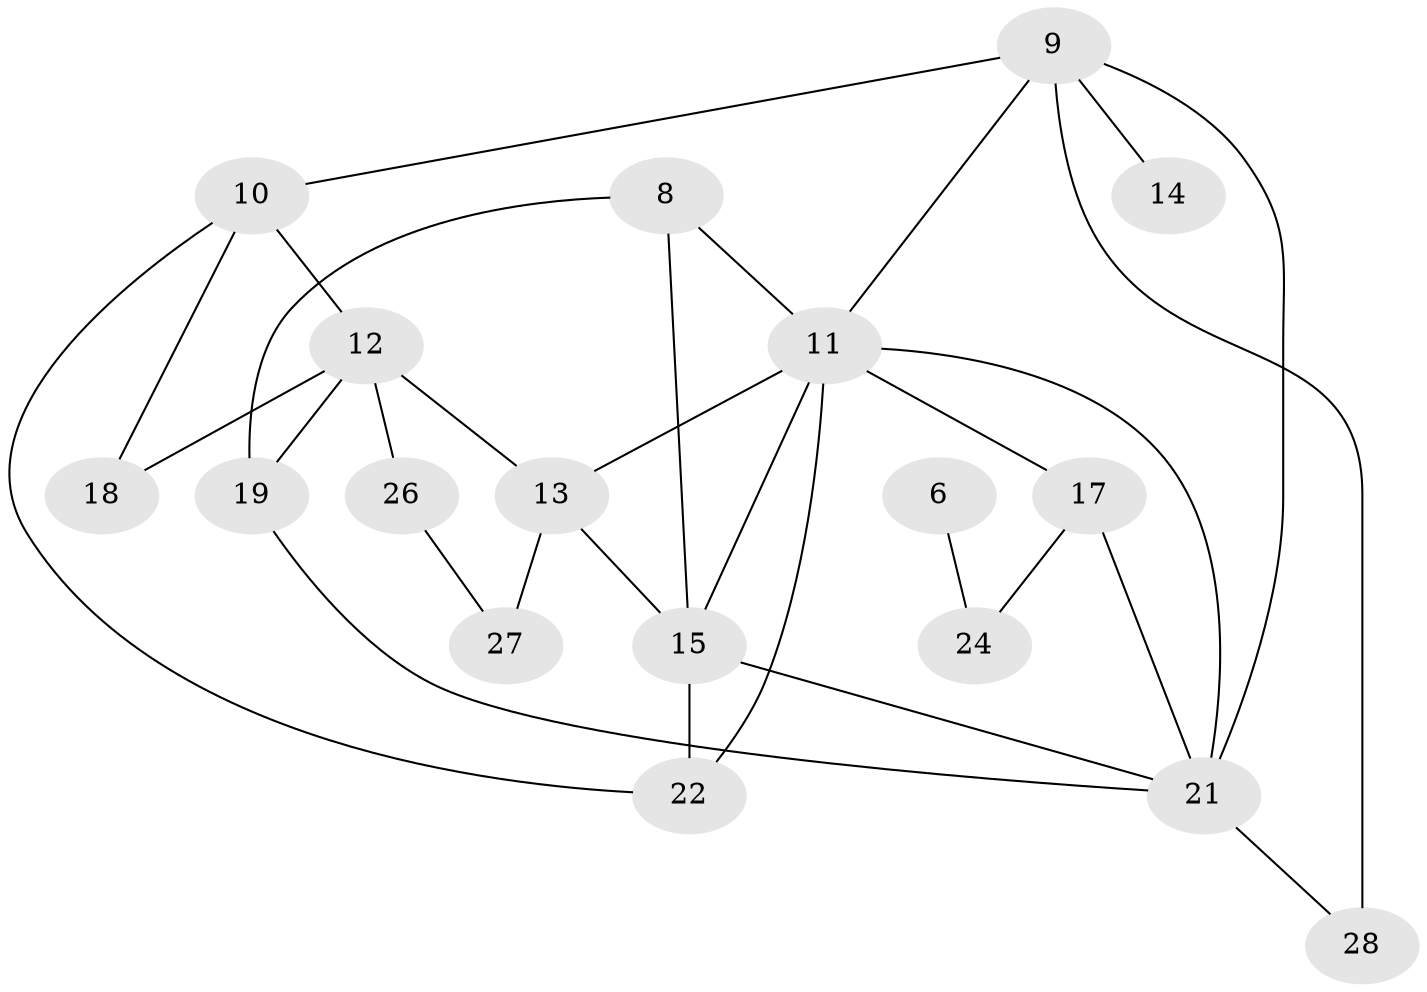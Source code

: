 // original degree distribution, {2: 0.3787878787878788, 5: 0.07575757575757576, 0: 0.13636363636363635, 4: 0.09090909090909091, 3: 0.16666666666666666, 1: 0.15151515151515152}
// Generated by graph-tools (version 1.1) at 2025/35/03/04/25 23:35:49]
// undirected, 18 vertices, 30 edges
graph export_dot {
  node [color=gray90,style=filled];
  6;
  8;
  9;
  10;
  11;
  12;
  13;
  14;
  15;
  17;
  18;
  19;
  21;
  22;
  24;
  26;
  27;
  28;
  6 -- 24 [weight=1.0];
  8 -- 11 [weight=1.0];
  8 -- 15 [weight=1.0];
  8 -- 19 [weight=1.0];
  9 -- 10 [weight=1.0];
  9 -- 11 [weight=1.0];
  9 -- 14 [weight=1.0];
  9 -- 21 [weight=2.0];
  9 -- 28 [weight=2.0];
  10 -- 12 [weight=1.0];
  10 -- 18 [weight=1.0];
  10 -- 22 [weight=1.0];
  11 -- 13 [weight=1.0];
  11 -- 15 [weight=1.0];
  11 -- 17 [weight=1.0];
  11 -- 21 [weight=1.0];
  11 -- 22 [weight=1.0];
  12 -- 13 [weight=1.0];
  12 -- 18 [weight=1.0];
  12 -- 19 [weight=1.0];
  12 -- 26 [weight=1.0];
  13 -- 15 [weight=1.0];
  13 -- 27 [weight=1.0];
  15 -- 21 [weight=1.0];
  15 -- 22 [weight=1.0];
  17 -- 21 [weight=1.0];
  17 -- 24 [weight=1.0];
  19 -- 21 [weight=1.0];
  21 -- 28 [weight=1.0];
  26 -- 27 [weight=1.0];
}
